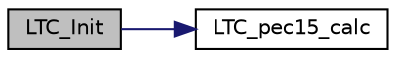 digraph "LTC_Init"
{
  edge [fontname="Helvetica",fontsize="10",labelfontname="Helvetica",labelfontsize="10"];
  node [fontname="Helvetica",fontsize="10",shape=record];
  rankdir="LR";
  Node147 [label="LTC_Init",height=0.2,width=0.4,color="black", fillcolor="grey75", style="filled", fontcolor="black"];
  Node147 -> Node148 [color="midnightblue",fontsize="10",style="solid",fontname="Helvetica"];
  Node148 [label="LTC_pec15_calc",height=0.2,width=0.4,color="black", fillcolor="white", style="filled",URL="$ltc__pec_8c.html#ae9dad9a8929c02631ba7e5d5c3b3d5a6",tooltip="calaculates and returns the CRC15 "];
}
